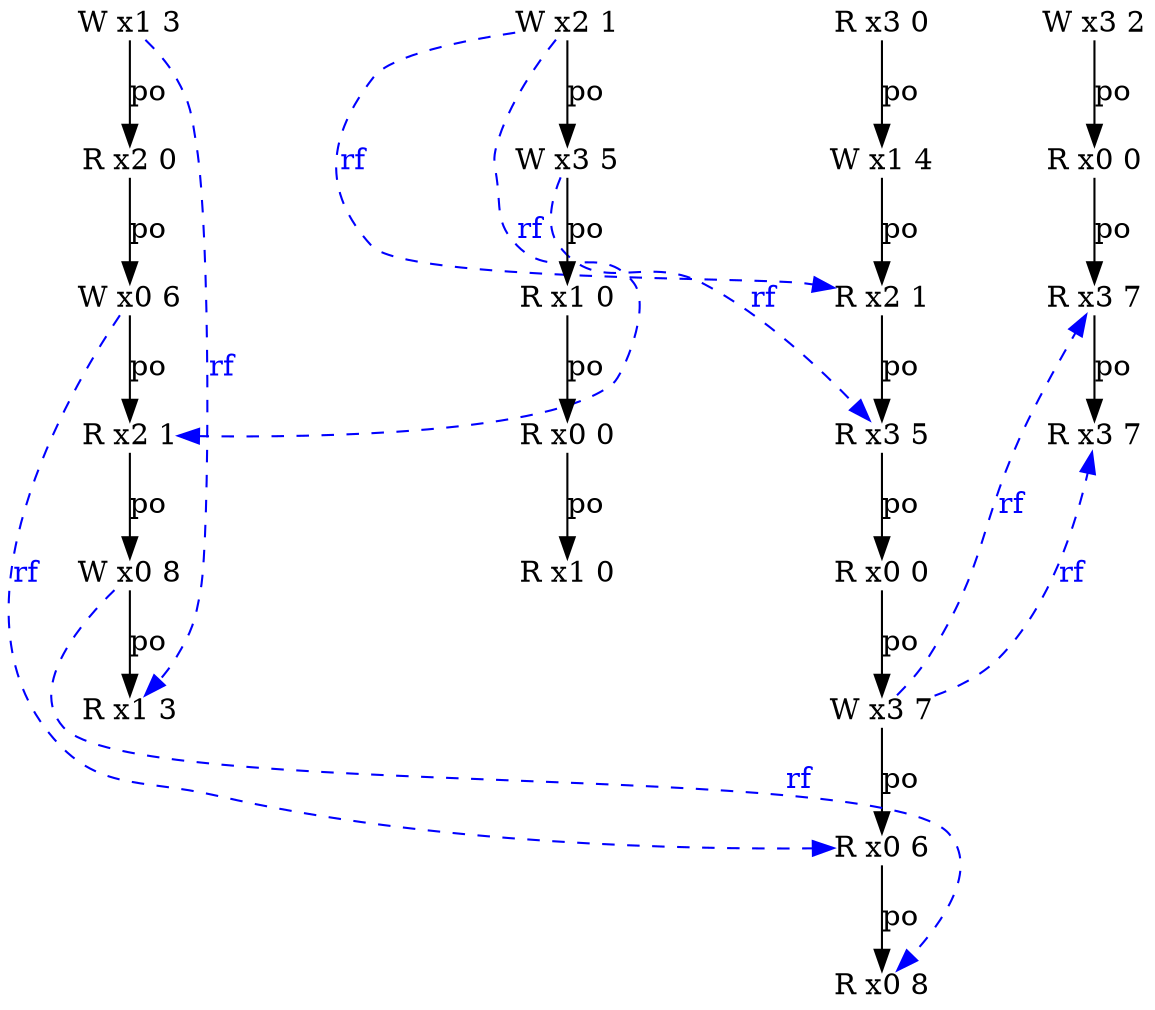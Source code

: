 digraph g {
  n3_5 [type=W,loc=3,th=3,idx=5,label="W x3 7",pos="3,-5!",shape=plain];
  n3_6 [type=R,loc=0,th=3,idx=6,label="R x0 6",pos="3,-6!",shape=plain];
  n3_4 [type=R,loc=0,th=3,idx=4,label="R x0 0",pos="3,-4!",shape=plain];
  n3_2 [type=R,loc=2,th=3,idx=2,label="R x2 1",pos="3,-2!",shape=plain];
  n2_4 [type=W,loc=0,th=2,idx=4,label="W x0 8",pos="2,-4!",shape=plain];
  n3_7 [type=R,loc=0,th=3,idx=7,label="R x0 8",pos="3,-7!",shape=plain];
  n1_1 [type=R,loc=0,th=1,idx=1,label="R x0 0",pos="1,-1!",shape=plain];
  n2_1 [type=R,loc=2,th=2,idx=1,label="R x2 0",pos="2,-1!",shape=plain];
  n3_0 [type=R,loc=3,th=3,idx=0,label="R x3 0",pos="3,0!",shape=plain];
  n3_1 [type=W,loc=1,th=3,idx=1,label="W x1 4",pos="3,-1!",shape=plain];
  n3_3 [type=R,loc=3,th=3,idx=3,label="R x3 5",pos="3,-3!",shape=plain];
  n2_3 [type=R,loc=2,th=2,idx=3,label="R x2 1",pos="2,-3!",shape=plain];
  n0_0 [type=W,loc=2,th=0,idx=0,label="W x2 1",pos="0,0!",shape=plain];
  n0_3 [type=R,loc=0,th=0,idx=3,label="R x0 0",pos="0,-3!",shape=plain];
  n2_5 [type=R,loc=1,th=2,idx=5,label="R x1 3",pos="2,-5!",shape=plain];
  n0_1 [type=W,loc=3,th=0,idx=1,label="W x3 5",pos="0,-1!",shape=plain];
  n1_2 [type=R,loc=3,th=1,idx=2,label="R x3 7",pos="1,-2!",shape=plain];
  n2_0 [type=W,loc=1,th=2,idx=0,label="W x1 3",pos="2,0!",shape=plain];
  n1_0 [type=W,loc=3,th=1,idx=0,label="W x3 2",pos="1,0!",shape=plain];
  n0_4 [type=R,loc=1,th=0,idx=4,label="R x1 0",pos="0,-4!",shape=plain];
  n0_2 [type=R,loc=1,th=0,idx=2,label="R x1 0",pos="0,-2!",shape=plain];
  n1_3 [type=R,loc=3,th=1,idx=3,label="R x3 7",pos="1,-3!",shape=plain];
  n2_2 [type=W,loc=0,th=2,idx=2,label="W x0 6",pos="2,-2!",shape=plain];
  n3_3 -> n3_4 [label="po"];
  n2_2 -> n2_3 [label="po"];
  n1_2 -> n1_3 [label="po"];
  n1_0 -> n1_1 [label="po"];
  n3_0 -> n3_1 [label="po"];
  n2_3 -> n2_4 [label="po"];
  n3_5 -> n3_6 [label="po"];
  n2_4 -> n2_5 [label="po"];
  n3_2 -> n3_3 [label="po"];
  n0_0 -> n0_1 [label="po"];
  n3_6 -> n3_7 [label="po"];
  n1_1 -> n1_2 [label="po"];
  n3_4 -> n3_5 [label="po"];
  n0_1 -> n0_2 [label="po"];
  n2_0 -> n2_1 [label="po"];
  n2_1 -> n2_2 [label="po"];
  n0_2 -> n0_3 [label="po"];
  n0_3 -> n0_4 [label="po"];
  n3_1 -> n3_2 [label="po"];
  n2_2 -> n3_6 [from_th=2,to_th=3,from_idx=2,to_idx=6,constraint=false,style=dashed,label="rf",fontcolor=blue,color=blue];
  n2_0 -> n2_5 [from_th=2,to_th=2,from_idx=0,to_idx=5,constraint=false,style=dashed,label="rf",fontcolor=blue,color=blue];
  n3_5 -> n1_2 [from_th=3,to_th=1,from_idx=5,to_idx=2,constraint=false,style=dashed,label="rf",fontcolor=blue,color=blue];
  n0_0 -> n3_2 [from_th=0,to_th=3,from_idx=0,to_idx=2,constraint=false,style=dashed,label="rf",fontcolor=blue,color=blue];
  n0_0 -> n2_3 [from_th=0,to_th=2,from_idx=0,to_idx=3,constraint=false,style=dashed,label="rf",fontcolor=blue,color=blue];
  n2_4 -> n3_7 [from_th=2,to_th=3,from_idx=4,to_idx=7,constraint=false,style=dashed,label="rf",fontcolor=blue,color=blue];
  n3_5 -> n1_3 [from_th=3,to_th=1,from_idx=5,to_idx=3,constraint=false,style=dashed,label="rf",fontcolor=blue,color=blue];
  n0_1 -> n3_3 [from_th=0,to_th=3,from_idx=1,to_idx=3,constraint=false,style=dashed,label="rf",fontcolor=blue,color=blue];
}
